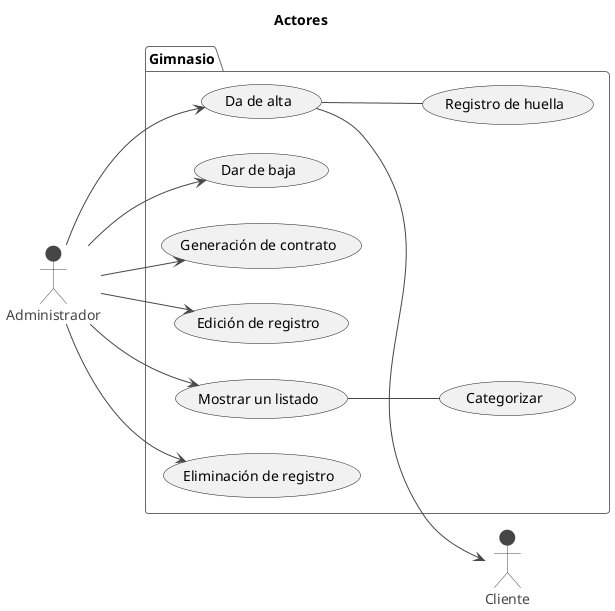 @startuml
!theme vibrant
left to right direction
title Actores
Administrador as Admin
Cliente as Client

package Gimnasio {
 usecase "Da de alta" as UC1
 usecase "Categorizar" as UC2
 usecase "Dar de baja" as UC3
 usecase "Generación de contrato" as UC4
 usecase "Edición de registro" as UC5
 usecase "Registro de huella" as UC6
 usecase "Mostrar un listado" as UC7
 usecase "Eliminación de registro" as UC8
}

Admin --> UC1
Admin --> UC3
Admin --> UC4
Admin --> UC5
Admin --> UC7
Admin --> UC8

UC1 -- UC6
UC1 --> Client

UC7 -- UC2

@enduml